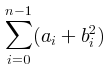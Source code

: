{
  "sha1": "m1sw37jbj0dyz01hjs4vy5nzywxl5qm",
  "insertion": {
    "when": "2024-06-03T18:59:34.732Z",
    "user": "plantuml@gmail.com"
  }
}
@startlatex
$\sum_{i=0}^{n-1} (a_i + b_i^2)$
@endlatex
